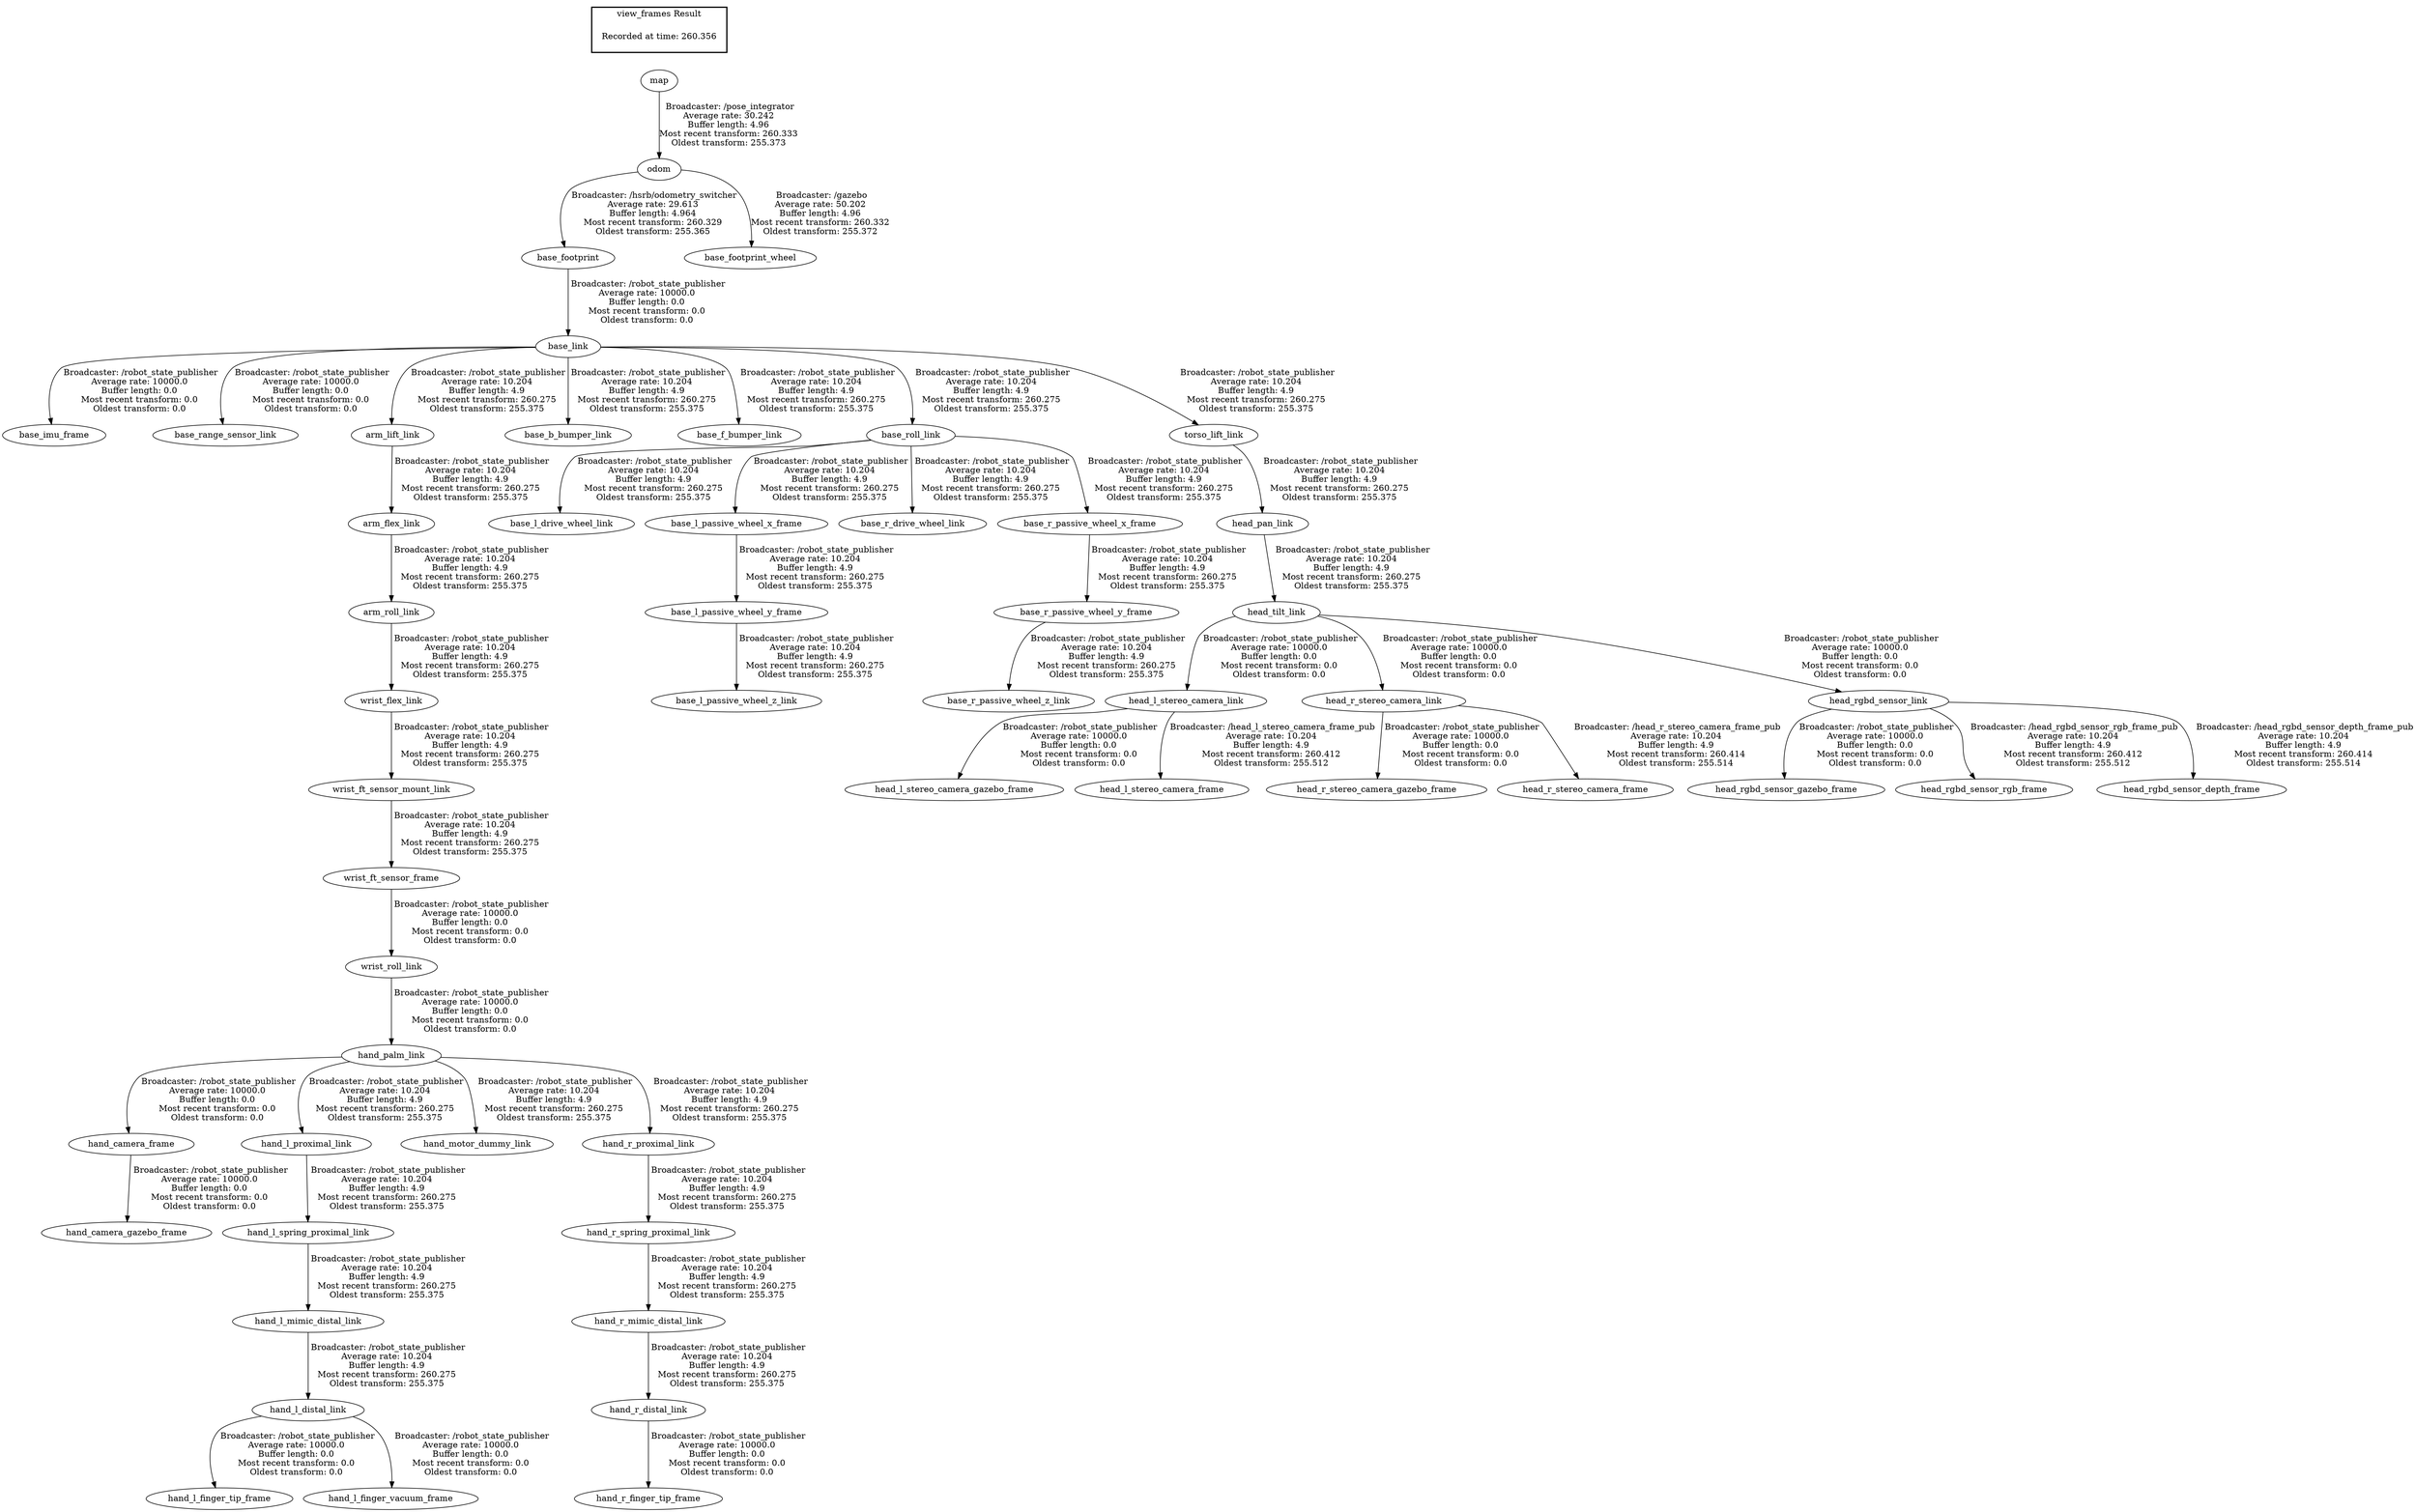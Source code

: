 digraph G {
"base_footprint" -> "base_link"[label=" Broadcaster: /robot_state_publisher\nAverage rate: 10000.0\nBuffer length: 0.0\nMost recent transform: 0.0\nOldest transform: 0.0\n"];
"odom" -> "base_footprint"[label=" Broadcaster: /hsrb/odometry_switcher\nAverage rate: 29.613\nBuffer length: 4.964\nMost recent transform: 260.329\nOldest transform: 255.365\n"];
"base_link" -> "base_imu_frame"[label=" Broadcaster: /robot_state_publisher\nAverage rate: 10000.0\nBuffer length: 0.0\nMost recent transform: 0.0\nOldest transform: 0.0\n"];
"base_link" -> "base_range_sensor_link"[label=" Broadcaster: /robot_state_publisher\nAverage rate: 10000.0\nBuffer length: 0.0\nMost recent transform: 0.0\nOldest transform: 0.0\n"];
"hand_palm_link" -> "hand_camera_frame"[label=" Broadcaster: /robot_state_publisher\nAverage rate: 10000.0\nBuffer length: 0.0\nMost recent transform: 0.0\nOldest transform: 0.0\n"];
"wrist_roll_link" -> "hand_palm_link"[label=" Broadcaster: /robot_state_publisher\nAverage rate: 10000.0\nBuffer length: 0.0\nMost recent transform: 0.0\nOldest transform: 0.0\n"];
"hand_camera_frame" -> "hand_camera_gazebo_frame"[label=" Broadcaster: /robot_state_publisher\nAverage rate: 10000.0\nBuffer length: 0.0\nMost recent transform: 0.0\nOldest transform: 0.0\n"];
"hand_l_distal_link" -> "hand_l_finger_tip_frame"[label=" Broadcaster: /robot_state_publisher\nAverage rate: 10000.0\nBuffer length: 0.0\nMost recent transform: 0.0\nOldest transform: 0.0\n"];
"hand_l_mimic_distal_link" -> "hand_l_distal_link"[label=" Broadcaster: /robot_state_publisher\nAverage rate: 10.204\nBuffer length: 4.9\nMost recent transform: 260.275\nOldest transform: 255.375\n"];
"hand_l_distal_link" -> "hand_l_finger_vacuum_frame"[label=" Broadcaster: /robot_state_publisher\nAverage rate: 10000.0\nBuffer length: 0.0\nMost recent transform: 0.0\nOldest transform: 0.0\n"];
"wrist_ft_sensor_frame" -> "wrist_roll_link"[label=" Broadcaster: /robot_state_publisher\nAverage rate: 10000.0\nBuffer length: 0.0\nMost recent transform: 0.0\nOldest transform: 0.0\n"];
"hand_r_distal_link" -> "hand_r_finger_tip_frame"[label=" Broadcaster: /robot_state_publisher\nAverage rate: 10000.0\nBuffer length: 0.0\nMost recent transform: 0.0\nOldest transform: 0.0\n"];
"hand_r_mimic_distal_link" -> "hand_r_distal_link"[label=" Broadcaster: /robot_state_publisher\nAverage rate: 10.204\nBuffer length: 4.9\nMost recent transform: 260.275\nOldest transform: 255.375\n"];
"head_l_stereo_camera_link" -> "head_l_stereo_camera_gazebo_frame"[label=" Broadcaster: /robot_state_publisher\nAverage rate: 10000.0\nBuffer length: 0.0\nMost recent transform: 0.0\nOldest transform: 0.0\n"];
"head_tilt_link" -> "head_l_stereo_camera_link"[label=" Broadcaster: /robot_state_publisher\nAverage rate: 10000.0\nBuffer length: 0.0\nMost recent transform: 0.0\nOldest transform: 0.0\n"];
"head_pan_link" -> "head_tilt_link"[label=" Broadcaster: /robot_state_publisher\nAverage rate: 10.204\nBuffer length: 4.9\nMost recent transform: 260.275\nOldest transform: 255.375\n"];
"head_r_stereo_camera_link" -> "head_r_stereo_camera_gazebo_frame"[label=" Broadcaster: /robot_state_publisher\nAverage rate: 10000.0\nBuffer length: 0.0\nMost recent transform: 0.0\nOldest transform: 0.0\n"];
"head_tilt_link" -> "head_r_stereo_camera_link"[label=" Broadcaster: /robot_state_publisher\nAverage rate: 10000.0\nBuffer length: 0.0\nMost recent transform: 0.0\nOldest transform: 0.0\n"];
"head_rgbd_sensor_link" -> "head_rgbd_sensor_gazebo_frame"[label=" Broadcaster: /robot_state_publisher\nAverage rate: 10000.0\nBuffer length: 0.0\nMost recent transform: 0.0\nOldest transform: 0.0\n"];
"head_tilt_link" -> "head_rgbd_sensor_link"[label=" Broadcaster: /robot_state_publisher\nAverage rate: 10000.0\nBuffer length: 0.0\nMost recent transform: 0.0\nOldest transform: 0.0\n"];
"wrist_ft_sensor_mount_link" -> "wrist_ft_sensor_frame"[label=" Broadcaster: /robot_state_publisher\nAverage rate: 10.204\nBuffer length: 4.9\nMost recent transform: 260.275\nOldest transform: 255.375\n"];
"map" -> "odom"[label=" Broadcaster: /pose_integrator\nAverage rate: 30.242\nBuffer length: 4.96\nMost recent transform: 260.333\nOldest transform: 255.373\n"];
"odom" -> "base_footprint_wheel"[label=" Broadcaster: /gazebo\nAverage rate: 50.202\nBuffer length: 4.96\nMost recent transform: 260.332\nOldest transform: 255.372\n"];
"arm_lift_link" -> "arm_flex_link"[label=" Broadcaster: /robot_state_publisher\nAverage rate: 10.204\nBuffer length: 4.9\nMost recent transform: 260.275\nOldest transform: 255.375\n"];
"base_link" -> "arm_lift_link"[label=" Broadcaster: /robot_state_publisher\nAverage rate: 10.204\nBuffer length: 4.9\nMost recent transform: 260.275\nOldest transform: 255.375\n"];
"arm_flex_link" -> "arm_roll_link"[label=" Broadcaster: /robot_state_publisher\nAverage rate: 10.204\nBuffer length: 4.9\nMost recent transform: 260.275\nOldest transform: 255.375\n"];
"base_link" -> "base_b_bumper_link"[label=" Broadcaster: /robot_state_publisher\nAverage rate: 10.204\nBuffer length: 4.9\nMost recent transform: 260.275\nOldest transform: 255.375\n"];
"base_link" -> "base_f_bumper_link"[label=" Broadcaster: /robot_state_publisher\nAverage rate: 10.204\nBuffer length: 4.9\nMost recent transform: 260.275\nOldest transform: 255.375\n"];
"base_roll_link" -> "base_l_drive_wheel_link"[label=" Broadcaster: /robot_state_publisher\nAverage rate: 10.204\nBuffer length: 4.9\nMost recent transform: 260.275\nOldest transform: 255.375\n"];
"base_link" -> "base_roll_link"[label=" Broadcaster: /robot_state_publisher\nAverage rate: 10.204\nBuffer length: 4.9\nMost recent transform: 260.275\nOldest transform: 255.375\n"];
"base_roll_link" -> "base_l_passive_wheel_x_frame"[label=" Broadcaster: /robot_state_publisher\nAverage rate: 10.204\nBuffer length: 4.9\nMost recent transform: 260.275\nOldest transform: 255.375\n"];
"base_l_passive_wheel_x_frame" -> "base_l_passive_wheel_y_frame"[label=" Broadcaster: /robot_state_publisher\nAverage rate: 10.204\nBuffer length: 4.9\nMost recent transform: 260.275\nOldest transform: 255.375\n"];
"base_l_passive_wheel_y_frame" -> "base_l_passive_wheel_z_link"[label=" Broadcaster: /robot_state_publisher\nAverage rate: 10.204\nBuffer length: 4.9\nMost recent transform: 260.275\nOldest transform: 255.375\n"];
"base_roll_link" -> "base_r_drive_wheel_link"[label=" Broadcaster: /robot_state_publisher\nAverage rate: 10.204\nBuffer length: 4.9\nMost recent transform: 260.275\nOldest transform: 255.375\n"];
"base_roll_link" -> "base_r_passive_wheel_x_frame"[label=" Broadcaster: /robot_state_publisher\nAverage rate: 10.204\nBuffer length: 4.9\nMost recent transform: 260.275\nOldest transform: 255.375\n"];
"base_r_passive_wheel_x_frame" -> "base_r_passive_wheel_y_frame"[label=" Broadcaster: /robot_state_publisher\nAverage rate: 10.204\nBuffer length: 4.9\nMost recent transform: 260.275\nOldest transform: 255.375\n"];
"base_r_passive_wheel_y_frame" -> "base_r_passive_wheel_z_link"[label=" Broadcaster: /robot_state_publisher\nAverage rate: 10.204\nBuffer length: 4.9\nMost recent transform: 260.275\nOldest transform: 255.375\n"];
"hand_l_spring_proximal_link" -> "hand_l_mimic_distal_link"[label=" Broadcaster: /robot_state_publisher\nAverage rate: 10.204\nBuffer length: 4.9\nMost recent transform: 260.275\nOldest transform: 255.375\n"];
"hand_l_proximal_link" -> "hand_l_spring_proximal_link"[label=" Broadcaster: /robot_state_publisher\nAverage rate: 10.204\nBuffer length: 4.9\nMost recent transform: 260.275\nOldest transform: 255.375\n"];
"hand_palm_link" -> "hand_l_proximal_link"[label=" Broadcaster: /robot_state_publisher\nAverage rate: 10.204\nBuffer length: 4.9\nMost recent transform: 260.275\nOldest transform: 255.375\n"];
"hand_palm_link" -> "hand_motor_dummy_link"[label=" Broadcaster: /robot_state_publisher\nAverage rate: 10.204\nBuffer length: 4.9\nMost recent transform: 260.275\nOldest transform: 255.375\n"];
"hand_r_spring_proximal_link" -> "hand_r_mimic_distal_link"[label=" Broadcaster: /robot_state_publisher\nAverage rate: 10.204\nBuffer length: 4.9\nMost recent transform: 260.275\nOldest transform: 255.375\n"];
"hand_r_proximal_link" -> "hand_r_spring_proximal_link"[label=" Broadcaster: /robot_state_publisher\nAverage rate: 10.204\nBuffer length: 4.9\nMost recent transform: 260.275\nOldest transform: 255.375\n"];
"hand_palm_link" -> "hand_r_proximal_link"[label=" Broadcaster: /robot_state_publisher\nAverage rate: 10.204\nBuffer length: 4.9\nMost recent transform: 260.275\nOldest transform: 255.375\n"];
"torso_lift_link" -> "head_pan_link"[label=" Broadcaster: /robot_state_publisher\nAverage rate: 10.204\nBuffer length: 4.9\nMost recent transform: 260.275\nOldest transform: 255.375\n"];
"base_link" -> "torso_lift_link"[label=" Broadcaster: /robot_state_publisher\nAverage rate: 10.204\nBuffer length: 4.9\nMost recent transform: 260.275\nOldest transform: 255.375\n"];
"arm_roll_link" -> "wrist_flex_link"[label=" Broadcaster: /robot_state_publisher\nAverage rate: 10.204\nBuffer length: 4.9\nMost recent transform: 260.275\nOldest transform: 255.375\n"];
"wrist_flex_link" -> "wrist_ft_sensor_mount_link"[label=" Broadcaster: /robot_state_publisher\nAverage rate: 10.204\nBuffer length: 4.9\nMost recent transform: 260.275\nOldest transform: 255.375\n"];
"head_rgbd_sensor_link" -> "head_rgbd_sensor_rgb_frame"[label=" Broadcaster: /head_rgbd_sensor_rgb_frame_pub\nAverage rate: 10.204\nBuffer length: 4.9\nMost recent transform: 260.412\nOldest transform: 255.512\n"];
"head_l_stereo_camera_link" -> "head_l_stereo_camera_frame"[label=" Broadcaster: /head_l_stereo_camera_frame_pub\nAverage rate: 10.204\nBuffer length: 4.9\nMost recent transform: 260.412\nOldest transform: 255.512\n"];
"head_r_stereo_camera_link" -> "head_r_stereo_camera_frame"[label=" Broadcaster: /head_r_stereo_camera_frame_pub\nAverage rate: 10.204\nBuffer length: 4.9\nMost recent transform: 260.414\nOldest transform: 255.514\n"];
"head_rgbd_sensor_link" -> "head_rgbd_sensor_depth_frame"[label=" Broadcaster: /head_rgbd_sensor_depth_frame_pub\nAverage rate: 10.204\nBuffer length: 4.9\nMost recent transform: 260.414\nOldest transform: 255.514\n"];
edge [style=invis];
 subgraph cluster_legend { style=bold; color=black; label ="view_frames Result";
"Recorded at time: 260.356"[ shape=plaintext ] ;
}->"map";
}
